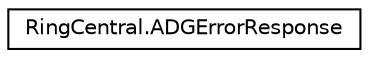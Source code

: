 digraph "Graphical Class Hierarchy"
{
 // LATEX_PDF_SIZE
  edge [fontname="Helvetica",fontsize="10",labelfontname="Helvetica",labelfontsize="10"];
  node [fontname="Helvetica",fontsize="10",shape=record];
  rankdir="LR";
  Node0 [label="RingCentral.ADGErrorResponse",height=0.2,width=0.4,color="black", fillcolor="white", style="filled",URL="$classRingCentral_1_1ADGErrorResponse.html",tooltip="Format of response in case that any error occurred during request processing"];
}
